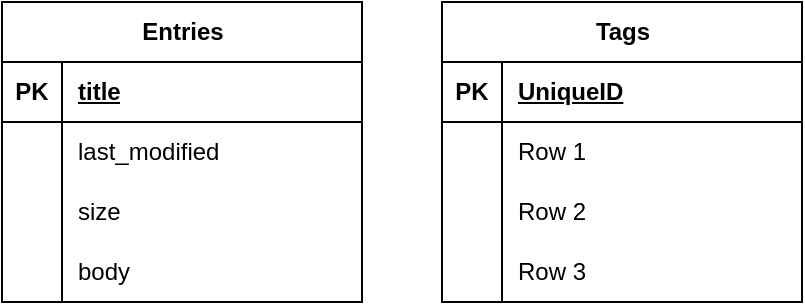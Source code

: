 <mxfile version="24.8.4" pages="2">
  <diagram name="Page-1" id="sbUuhHubPr3fAtM8dGqH">
    <mxGraphModel dx="2074" dy="1146" grid="1" gridSize="10" guides="1" tooltips="1" connect="1" arrows="1" fold="1" page="1" pageScale="1" pageWidth="827" pageHeight="1169" math="0" shadow="0">
      <root>
        <mxCell id="0" />
        <mxCell id="1" parent="0" />
        <mxCell id="ermWXvzBqtvCN3DnZnG3-1" value="Entries" style="shape=table;startSize=30;container=1;collapsible=1;childLayout=tableLayout;fixedRows=1;rowLines=0;fontStyle=1;align=center;resizeLast=1;html=1;" parent="1" vertex="1">
          <mxGeometry x="60" y="270" width="180" height="150" as="geometry" />
        </mxCell>
        <mxCell id="ermWXvzBqtvCN3DnZnG3-2" value="" style="shape=tableRow;horizontal=0;startSize=0;swimlaneHead=0;swimlaneBody=0;fillColor=none;collapsible=0;dropTarget=0;points=[[0,0.5],[1,0.5]];portConstraint=eastwest;top=0;left=0;right=0;bottom=1;" parent="ermWXvzBqtvCN3DnZnG3-1" vertex="1">
          <mxGeometry y="30" width="180" height="30" as="geometry" />
        </mxCell>
        <mxCell id="ermWXvzBqtvCN3DnZnG3-3" value="PK" style="shape=partialRectangle;connectable=0;fillColor=none;top=0;left=0;bottom=0;right=0;fontStyle=1;overflow=hidden;whiteSpace=wrap;html=1;" parent="ermWXvzBqtvCN3DnZnG3-2" vertex="1">
          <mxGeometry width="30" height="30" as="geometry">
            <mxRectangle width="30" height="30" as="alternateBounds" />
          </mxGeometry>
        </mxCell>
        <mxCell id="ermWXvzBqtvCN3DnZnG3-4" value="title" style="shape=partialRectangle;connectable=0;fillColor=none;top=0;left=0;bottom=0;right=0;align=left;spacingLeft=6;fontStyle=5;overflow=hidden;whiteSpace=wrap;html=1;" parent="ermWXvzBqtvCN3DnZnG3-2" vertex="1">
          <mxGeometry x="30" width="150" height="30" as="geometry">
            <mxRectangle width="150" height="30" as="alternateBounds" />
          </mxGeometry>
        </mxCell>
        <mxCell id="ermWXvzBqtvCN3DnZnG3-5" value="" style="shape=tableRow;horizontal=0;startSize=0;swimlaneHead=0;swimlaneBody=0;fillColor=none;collapsible=0;dropTarget=0;points=[[0,0.5],[1,0.5]];portConstraint=eastwest;top=0;left=0;right=0;bottom=0;" parent="ermWXvzBqtvCN3DnZnG3-1" vertex="1">
          <mxGeometry y="60" width="180" height="30" as="geometry" />
        </mxCell>
        <mxCell id="ermWXvzBqtvCN3DnZnG3-6" value="" style="shape=partialRectangle;connectable=0;fillColor=none;top=0;left=0;bottom=0;right=0;editable=1;overflow=hidden;whiteSpace=wrap;html=1;" parent="ermWXvzBqtvCN3DnZnG3-5" vertex="1">
          <mxGeometry width="30" height="30" as="geometry">
            <mxRectangle width="30" height="30" as="alternateBounds" />
          </mxGeometry>
        </mxCell>
        <mxCell id="ermWXvzBqtvCN3DnZnG3-7" value="last_modified" style="shape=partialRectangle;connectable=0;fillColor=none;top=0;left=0;bottom=0;right=0;align=left;spacingLeft=6;overflow=hidden;whiteSpace=wrap;html=1;" parent="ermWXvzBqtvCN3DnZnG3-5" vertex="1">
          <mxGeometry x="30" width="150" height="30" as="geometry">
            <mxRectangle width="150" height="30" as="alternateBounds" />
          </mxGeometry>
        </mxCell>
        <mxCell id="ermWXvzBqtvCN3DnZnG3-8" value="" style="shape=tableRow;horizontal=0;startSize=0;swimlaneHead=0;swimlaneBody=0;fillColor=none;collapsible=0;dropTarget=0;points=[[0,0.5],[1,0.5]];portConstraint=eastwest;top=0;left=0;right=0;bottom=0;" parent="ermWXvzBqtvCN3DnZnG3-1" vertex="1">
          <mxGeometry y="90" width="180" height="30" as="geometry" />
        </mxCell>
        <mxCell id="ermWXvzBqtvCN3DnZnG3-9" value="" style="shape=partialRectangle;connectable=0;fillColor=none;top=0;left=0;bottom=0;right=0;editable=1;overflow=hidden;whiteSpace=wrap;html=1;" parent="ermWXvzBqtvCN3DnZnG3-8" vertex="1">
          <mxGeometry width="30" height="30" as="geometry">
            <mxRectangle width="30" height="30" as="alternateBounds" />
          </mxGeometry>
        </mxCell>
        <mxCell id="ermWXvzBqtvCN3DnZnG3-10" value="size" style="shape=partialRectangle;connectable=0;fillColor=none;top=0;left=0;bottom=0;right=0;align=left;spacingLeft=6;overflow=hidden;whiteSpace=wrap;html=1;" parent="ermWXvzBqtvCN3DnZnG3-8" vertex="1">
          <mxGeometry x="30" width="150" height="30" as="geometry">
            <mxRectangle width="150" height="30" as="alternateBounds" />
          </mxGeometry>
        </mxCell>
        <mxCell id="ermWXvzBqtvCN3DnZnG3-11" value="" style="shape=tableRow;horizontal=0;startSize=0;swimlaneHead=0;swimlaneBody=0;fillColor=none;collapsible=0;dropTarget=0;points=[[0,0.5],[1,0.5]];portConstraint=eastwest;top=0;left=0;right=0;bottom=0;" parent="ermWXvzBqtvCN3DnZnG3-1" vertex="1">
          <mxGeometry y="120" width="180" height="30" as="geometry" />
        </mxCell>
        <mxCell id="ermWXvzBqtvCN3DnZnG3-12" value="" style="shape=partialRectangle;connectable=0;fillColor=none;top=0;left=0;bottom=0;right=0;editable=1;overflow=hidden;whiteSpace=wrap;html=1;" parent="ermWXvzBqtvCN3DnZnG3-11" vertex="1">
          <mxGeometry width="30" height="30" as="geometry">
            <mxRectangle width="30" height="30" as="alternateBounds" />
          </mxGeometry>
        </mxCell>
        <mxCell id="ermWXvzBqtvCN3DnZnG3-13" value="body" style="shape=partialRectangle;connectable=0;fillColor=none;top=0;left=0;bottom=0;right=0;align=left;spacingLeft=6;overflow=hidden;whiteSpace=wrap;html=1;" parent="ermWXvzBqtvCN3DnZnG3-11" vertex="1">
          <mxGeometry x="30" width="150" height="30" as="geometry">
            <mxRectangle width="150" height="30" as="alternateBounds" />
          </mxGeometry>
        </mxCell>
        <mxCell id="ermWXvzBqtvCN3DnZnG3-14" value="Tags" style="shape=table;startSize=30;container=1;collapsible=1;childLayout=tableLayout;fixedRows=1;rowLines=0;fontStyle=1;align=center;resizeLast=1;html=1;" parent="1" vertex="1">
          <mxGeometry x="280" y="270" width="180" height="150" as="geometry" />
        </mxCell>
        <mxCell id="ermWXvzBqtvCN3DnZnG3-15" value="" style="shape=tableRow;horizontal=0;startSize=0;swimlaneHead=0;swimlaneBody=0;fillColor=none;collapsible=0;dropTarget=0;points=[[0,0.5],[1,0.5]];portConstraint=eastwest;top=0;left=0;right=0;bottom=1;" parent="ermWXvzBqtvCN3DnZnG3-14" vertex="1">
          <mxGeometry y="30" width="180" height="30" as="geometry" />
        </mxCell>
        <mxCell id="ermWXvzBqtvCN3DnZnG3-16" value="PK" style="shape=partialRectangle;connectable=0;fillColor=none;top=0;left=0;bottom=0;right=0;fontStyle=1;overflow=hidden;whiteSpace=wrap;html=1;" parent="ermWXvzBqtvCN3DnZnG3-15" vertex="1">
          <mxGeometry width="30" height="30" as="geometry">
            <mxRectangle width="30" height="30" as="alternateBounds" />
          </mxGeometry>
        </mxCell>
        <mxCell id="ermWXvzBqtvCN3DnZnG3-17" value="UniqueID" style="shape=partialRectangle;connectable=0;fillColor=none;top=0;left=0;bottom=0;right=0;align=left;spacingLeft=6;fontStyle=5;overflow=hidden;whiteSpace=wrap;html=1;" parent="ermWXvzBqtvCN3DnZnG3-15" vertex="1">
          <mxGeometry x="30" width="150" height="30" as="geometry">
            <mxRectangle width="150" height="30" as="alternateBounds" />
          </mxGeometry>
        </mxCell>
        <mxCell id="ermWXvzBqtvCN3DnZnG3-18" value="" style="shape=tableRow;horizontal=0;startSize=0;swimlaneHead=0;swimlaneBody=0;fillColor=none;collapsible=0;dropTarget=0;points=[[0,0.5],[1,0.5]];portConstraint=eastwest;top=0;left=0;right=0;bottom=0;" parent="ermWXvzBqtvCN3DnZnG3-14" vertex="1">
          <mxGeometry y="60" width="180" height="30" as="geometry" />
        </mxCell>
        <mxCell id="ermWXvzBqtvCN3DnZnG3-19" value="" style="shape=partialRectangle;connectable=0;fillColor=none;top=0;left=0;bottom=0;right=0;editable=1;overflow=hidden;whiteSpace=wrap;html=1;" parent="ermWXvzBqtvCN3DnZnG3-18" vertex="1">
          <mxGeometry width="30" height="30" as="geometry">
            <mxRectangle width="30" height="30" as="alternateBounds" />
          </mxGeometry>
        </mxCell>
        <mxCell id="ermWXvzBqtvCN3DnZnG3-20" value="Row 1" style="shape=partialRectangle;connectable=0;fillColor=none;top=0;left=0;bottom=0;right=0;align=left;spacingLeft=6;overflow=hidden;whiteSpace=wrap;html=1;" parent="ermWXvzBqtvCN3DnZnG3-18" vertex="1">
          <mxGeometry x="30" width="150" height="30" as="geometry">
            <mxRectangle width="150" height="30" as="alternateBounds" />
          </mxGeometry>
        </mxCell>
        <mxCell id="ermWXvzBqtvCN3DnZnG3-21" value="" style="shape=tableRow;horizontal=0;startSize=0;swimlaneHead=0;swimlaneBody=0;fillColor=none;collapsible=0;dropTarget=0;points=[[0,0.5],[1,0.5]];portConstraint=eastwest;top=0;left=0;right=0;bottom=0;" parent="ermWXvzBqtvCN3DnZnG3-14" vertex="1">
          <mxGeometry y="90" width="180" height="30" as="geometry" />
        </mxCell>
        <mxCell id="ermWXvzBqtvCN3DnZnG3-22" value="" style="shape=partialRectangle;connectable=0;fillColor=none;top=0;left=0;bottom=0;right=0;editable=1;overflow=hidden;whiteSpace=wrap;html=1;" parent="ermWXvzBqtvCN3DnZnG3-21" vertex="1">
          <mxGeometry width="30" height="30" as="geometry">
            <mxRectangle width="30" height="30" as="alternateBounds" />
          </mxGeometry>
        </mxCell>
        <mxCell id="ermWXvzBqtvCN3DnZnG3-23" value="Row 2" style="shape=partialRectangle;connectable=0;fillColor=none;top=0;left=0;bottom=0;right=0;align=left;spacingLeft=6;overflow=hidden;whiteSpace=wrap;html=1;" parent="ermWXvzBqtvCN3DnZnG3-21" vertex="1">
          <mxGeometry x="30" width="150" height="30" as="geometry">
            <mxRectangle width="150" height="30" as="alternateBounds" />
          </mxGeometry>
        </mxCell>
        <mxCell id="ermWXvzBqtvCN3DnZnG3-24" value="" style="shape=tableRow;horizontal=0;startSize=0;swimlaneHead=0;swimlaneBody=0;fillColor=none;collapsible=0;dropTarget=0;points=[[0,0.5],[1,0.5]];portConstraint=eastwest;top=0;left=0;right=0;bottom=0;" parent="ermWXvzBqtvCN3DnZnG3-14" vertex="1">
          <mxGeometry y="120" width="180" height="30" as="geometry" />
        </mxCell>
        <mxCell id="ermWXvzBqtvCN3DnZnG3-25" value="" style="shape=partialRectangle;connectable=0;fillColor=none;top=0;left=0;bottom=0;right=0;editable=1;overflow=hidden;whiteSpace=wrap;html=1;" parent="ermWXvzBqtvCN3DnZnG3-24" vertex="1">
          <mxGeometry width="30" height="30" as="geometry">
            <mxRectangle width="30" height="30" as="alternateBounds" />
          </mxGeometry>
        </mxCell>
        <mxCell id="ermWXvzBqtvCN3DnZnG3-26" value="Row 3" style="shape=partialRectangle;connectable=0;fillColor=none;top=0;left=0;bottom=0;right=0;align=left;spacingLeft=6;overflow=hidden;whiteSpace=wrap;html=1;" parent="ermWXvzBqtvCN3DnZnG3-24" vertex="1">
          <mxGeometry x="30" width="150" height="30" as="geometry">
            <mxRectangle width="150" height="30" as="alternateBounds" />
          </mxGeometry>
        </mxCell>
      </root>
    </mxGraphModel>
  </diagram>
  <diagram id="snGte9gQW7YsiyRYdoNp" name="Page-2">
    <mxGraphModel dx="2074" dy="1146" grid="1" gridSize="10" guides="1" tooltips="1" connect="1" arrows="1" fold="1" page="1" pageScale="1" pageWidth="827" pageHeight="1169" math="0" shadow="0">
      <root>
        <mxCell id="0" />
        <mxCell id="1" parent="0" />
        <mxCell id="zUfmm1rPV66NVQHJnP8q-2" value="" style="rounded=0;whiteSpace=wrap;html=1;" vertex="1" parent="1">
          <mxGeometry x="40" y="160" width="640" height="240" as="geometry" />
        </mxCell>
        <mxCell id="zUfmm1rPV66NVQHJnP8q-4" value="START DASHCAMS" style="rounded=0;whiteSpace=wrap;html=1;" vertex="1" parent="1">
          <mxGeometry x="40" y="190" width="160" height="60" as="geometry" />
        </mxCell>
        <mxCell id="zUfmm1rPV66NVQHJnP8q-5" value="PARK" style="rounded=0;whiteSpace=wrap;html=1;" vertex="1" parent="1">
          <mxGeometry x="200" y="190" width="160" height="60" as="geometry" />
        </mxCell>
        <mxCell id="zUfmm1rPV66NVQHJnP8q-6" value="VIEW DASHCAM LOG" style="rounded=0;whiteSpace=wrap;html=1;" vertex="1" parent="1">
          <mxGeometry x="40" y="250" width="160" height="60" as="geometry" />
        </mxCell>
        <mxCell id="zUfmm1rPV66NVQHJnP8q-7" value="SATNAV" style="rounded=0;whiteSpace=wrap;html=1;" vertex="1" parent="1">
          <mxGeometry x="360" y="190" width="160" height="60" as="geometry" />
        </mxCell>
        <mxCell id="zUfmm1rPV66NVQHJnP8q-8" value="MUSIC" style="rounded=0;whiteSpace=wrap;html=1;" vertex="1" parent="1">
          <mxGeometry x="520" y="190" width="160" height="60" as="geometry" />
        </mxCell>
        <mxCell id="zUfmm1rPV66NVQHJnP8q-9" value="DRIVE METRICS" style="rounded=0;whiteSpace=wrap;html=1;" vertex="1" parent="1">
          <mxGeometry x="200" y="250" width="160" height="60" as="geometry" />
        </mxCell>
        <mxCell id="zUfmm1rPV66NVQHJnP8q-10" value="" style="rounded=0;whiteSpace=wrap;html=1;" vertex="1" parent="1">
          <mxGeometry x="40" y="430" width="640" height="240" as="geometry" />
        </mxCell>
        <mxCell id="zUfmm1rPV66NVQHJnP8q-13" value="&lt;div align=&quot;left&quot;&gt;&amp;nbsp; DRIVE METRICS&lt;/div&gt;" style="rounded=0;whiteSpace=wrap;html=1;align=left;fontStyle=1" vertex="1" parent="1">
          <mxGeometry x="40" y="460" width="640" height="30" as="geometry" />
        </mxCell>
        <mxCell id="zUfmm1rPV66NVQHJnP8q-14" value="FUEL: 20% FULL" style="rounded=0;whiteSpace=wrap;html=1;" vertex="1" parent="1">
          <mxGeometry x="320" y="490" width="180" height="50" as="geometry" />
        </mxCell>
        <mxCell id="zUfmm1rPV66NVQHJnP8q-17" value="&lt;font style=&quot;font-size: 33px;&quot;&gt;34 MPH&lt;/font&gt;" style="rounded=0;whiteSpace=wrap;html=1;" vertex="1" parent="1">
          <mxGeometry x="40" y="490" width="280" height="90" as="geometry" />
        </mxCell>
        <mxCell id="zUfmm1rPV66NVQHJnP8q-18" value="08:00 " style="rounded=0;whiteSpace=wrap;html=1;fontStyle=1" vertex="1" parent="1">
          <mxGeometry x="620" y="430" width="60" height="30" as="geometry" />
        </mxCell>
        <mxCell id="zUfmm1rPV66NVQHJnP8q-19" value="Tue 05 August 2024" style="rounded=0;whiteSpace=wrap;html=1;fontStyle=1" vertex="1" parent="1">
          <mxGeometry x="490" y="430" width="130" height="30" as="geometry" />
        </mxCell>
        <mxCell id="zUfmm1rPV66NVQHJnP8q-20" value="WIFI: CONN BT: CONN" style="rounded=0;whiteSpace=wrap;html=1;fontStyle=0" vertex="1" parent="1">
          <mxGeometry x="130" y="430" width="130" height="30" as="geometry" />
        </mxCell>
        <mxCell id="zUfmm1rPV66NVQHJnP8q-21" value="&lt;font style=&quot;font-size: 33px;&quot;&gt;8 REV&lt;/font&gt;" style="rounded=0;whiteSpace=wrap;html=1;" vertex="1" parent="1">
          <mxGeometry x="40" y="580" width="280" height="90" as="geometry" />
        </mxCell>
        <mxCell id="zUfmm1rPV66NVQHJnP8q-25" value="&lt;div align=&quot;center&quot;&gt;&lt;span&gt;40.446° N 79.982° W / Littlehampton, UK&lt;br&gt;&lt;/span&gt;&lt;/div&gt;" style="rounded=0;whiteSpace=wrap;html=1;align=center;" vertex="1" parent="1">
          <mxGeometry x="260" y="430" width="230" height="30" as="geometry" />
        </mxCell>
        <mxCell id="zUfmm1rPV66NVQHJnP8q-27" value="FUEL: 20% FULL" style="rounded=0;whiteSpace=wrap;html=1;" vertex="1" parent="1">
          <mxGeometry x="500" y="490" width="180" height="50" as="geometry" />
        </mxCell>
        <mxCell id="zUfmm1rPV66NVQHJnP8q-3" value="CARPUTER" style="rounded=0;whiteSpace=wrap;html=1;fontStyle=1" vertex="1" parent="1">
          <mxGeometry x="40" y="430" width="90" height="30" as="geometry" />
        </mxCell>
        <mxCell id="zUfmm1rPV66NVQHJnP8q-28" value="08:00 " style="rounded=0;whiteSpace=wrap;html=1;fontStyle=1" vertex="1" parent="1">
          <mxGeometry x="620" y="160" width="60" height="30" as="geometry" />
        </mxCell>
        <mxCell id="zUfmm1rPV66NVQHJnP8q-29" value="Tue 05 August 2024" style="rounded=0;whiteSpace=wrap;html=1;fontStyle=1" vertex="1" parent="1">
          <mxGeometry x="490" y="160" width="130" height="30" as="geometry" />
        </mxCell>
        <mxCell id="zUfmm1rPV66NVQHJnP8q-30" value="WIFI: CONN BT: CONN" style="rounded=0;whiteSpace=wrap;html=1;fontStyle=0" vertex="1" parent="1">
          <mxGeometry x="130" y="160" width="130" height="30" as="geometry" />
        </mxCell>
        <mxCell id="zUfmm1rPV66NVQHJnP8q-31" value="&lt;div align=&quot;center&quot;&gt;&lt;span&gt;40.446° N 79.982° W / Littlehampton, UK&lt;br&gt;&lt;/span&gt;&lt;/div&gt;" style="rounded=0;whiteSpace=wrap;html=1;align=center;" vertex="1" parent="1">
          <mxGeometry x="260" y="160" width="230" height="30" as="geometry" />
        </mxCell>
        <mxCell id="zUfmm1rPV66NVQHJnP8q-32" value="CARPUTER" style="rounded=0;whiteSpace=wrap;html=1;fontStyle=1" vertex="1" parent="1">
          <mxGeometry x="40" y="160" width="90" height="30" as="geometry" />
        </mxCell>
        <mxCell id="zUfmm1rPV66NVQHJnP8q-33" value="BATTERY: 43% CHARGED" style="rounded=0;whiteSpace=wrap;html=1;" vertex="1" parent="1">
          <mxGeometry x="320" y="540" width="180" height="50" as="geometry" />
        </mxCell>
        <mxCell id="zUfmm1rPV66NVQHJnP8q-34" value="HEADLIGHTS: DIMMED" style="rounded=0;whiteSpace=wrap;html=1;" vertex="1" parent="1">
          <mxGeometry x="500" y="540" width="180" height="50" as="geometry" />
        </mxCell>
        <mxCell id="zUfmm1rPV66NVQHJnP8q-11" value="Journey Time: 00:16" style="rounded=0;whiteSpace=wrap;html=1;fontStyle=1" vertex="1" parent="1">
          <mxGeometry x="500" y="460" width="180" height="30" as="geometry" />
        </mxCell>
      </root>
    </mxGraphModel>
  </diagram>
</mxfile>
